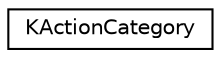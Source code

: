 digraph "Graphical Class Hierarchy"
{
  edge [fontname="Helvetica",fontsize="10",labelfontname="Helvetica",labelfontsize="10"];
  node [fontname="Helvetica",fontsize="10",shape=record];
  rankdir="LR";
  Node0 [label="KActionCategory",height=0.2,width=0.4,color="black", fillcolor="white", style="filled",URL="$classKActionCategory.html",tooltip="Categorize actions for KShortcutsEditor. "];
}
